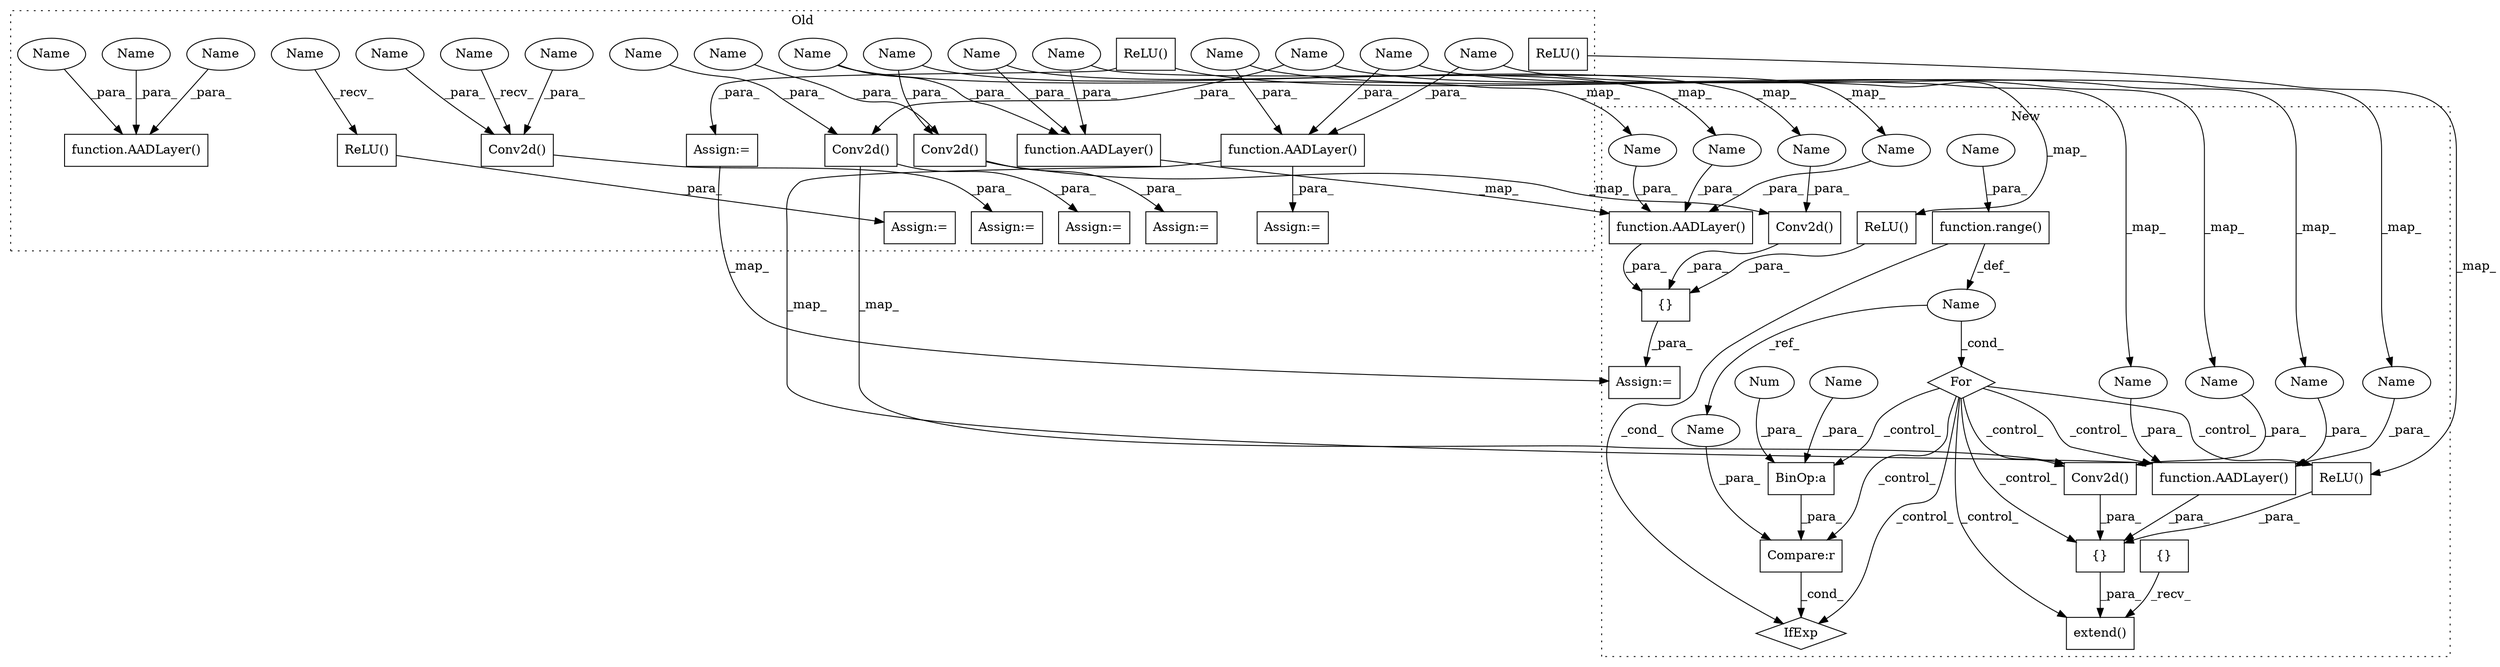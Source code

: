 digraph G {
subgraph cluster0 {
1 [label="function.AADLayer()" a="75" s="1470,1496" l="9,1" shape="box"];
7 [label="function.AADLayer()" a="75" s="1651,1677" l="9,1" shape="box"];
10 [label="function.AADLayer()" a="75" s="1861,1887" l="9,1" shape="box"];
13 [label="Conv2d()" a="75" s="1519,1537" l="10,49" shape="box"];
14 [label="Conv2d()" a="75" s="1700,1719" l="10,49" shape="box"];
16 [label="Conv2d()" a="75" s="1914,1933" l="10,49" shape="box"];
22 [label="Assign:=" a="68" s="1648" l="3" shape="box"];
23 [label="Assign:=" a="68" s="1516" l="3" shape="box"];
25 [label="ReLU()" a="75" s="1608" l="21" shape="box"];
26 [label="Assign:=" a="68" s="1697" l="3" shape="box"];
27 [label="ReLU()" a="75" s="1790" l="21" shape="box"];
29 [label="Assign:=" a="68" s="1911" l="3" shape="box"];
30 [label="ReLU()" a="75" s="2008" l="21" shape="box"];
31 [label="Assign:=" a="68" s="2005" l="3" shape="box"];
32 [label="Assign:=" a="68" s="1787" l="3" shape="box"];
34 [label="Name" a="87" s="1883" l="4" shape="ellipse"];
35 [label="Name" a="87" s="1492" l="4" shape="ellipse"];
36 [label="Name" a="87" s="1673" l="4" shape="ellipse"];
37 [label="Name" a="87" s="1929" l="4" shape="ellipse"];
38 [label="Name" a="87" s="1715" l="4" shape="ellipse"];
39 [label="Name" a="87" s="1534" l="3" shape="ellipse"];
40 [label="Name" a="87" s="1710" l="3" shape="ellipse"];
41 [label="Name" a="87" s="1479" l="3" shape="ellipse"];
42 [label="Name" a="87" s="1870" l="3" shape="ellipse"];
43 [label="Name" a="87" s="1529" l="3" shape="ellipse"];
44 [label="Name" a="87" s="1924" l="3" shape="ellipse"];
45 [label="Name" a="87" s="1660" l="3" shape="ellipse"];
55 [label="Name" a="87" s="2008" l="2" shape="ellipse"];
56 [label="Name" a="87" s="1519" l="2" shape="ellipse"];
57 [label="Name" a="87" s="1875" l="6" shape="ellipse"];
58 [label="Name" a="87" s="1484" l="6" shape="ellipse"];
59 [label="Name" a="87" s="1665" l="6" shape="ellipse"];
label = "Old";
style="dotted";
}
subgraph cluster1 {
2 [label="{}" a="59" s="2037,2219" l="1,0" shape="box"];
3 [label="function.range()" a="75" s="1934,1950" l="6,1" shape="box"];
4 [label="BinOp:a" a="82" s="1993" l="1" shape="box"];
5 [label="Compare:r" a="40" s="1978" l="18" shape="box"];
6 [label="IfExp" a="51" s="1974,1996" l="4,6" shape="diamond"];
8 [label="function.AADLayer()" a="75" s="2038,2064" l="9,1" shape="box"];
9 [label="function.AADLayer()" a="75" s="2375,2401" l="9,1" shape="box"];
11 [label="{}" a="59" s="2374,2555" l="1,0" shape="box"];
12 [label="Name" a="87" s="1929" l="1" shape="ellipse"];
15 [label="Conv2d()" a="75" s="2152,2170" l="10,49" shape="box"];
17 [label="Conv2d()" a="75" s="2487,2506" l="10,49" shape="box"];
18 [label="For" a="107" s="1925,1951" l="4,14" shape="diamond"];
19 [label="Num" a="76" s="1994" l="1" shape="ellipse"];
20 [label="extend()" a="75" s="2019,2251" l="18,1" shape="box"];
21 [label="{}" a="59" s="1914,1914" l="2,1" shape="box"];
24 [label="ReLU()" a="75" s="2098" l="21" shape="box"];
28 [label="ReLU()" a="75" s="2434" l="21" shape="box"];
33 [label="Assign:=" a="68" s="2371" l="3" shape="box"];
46 [label="Name" a="87" s="2060" l="4" shape="ellipse"];
47 [label="Name" a="87" s="2397" l="4" shape="ellipse"];
48 [label="Name" a="87" s="1978" l="1" shape="ellipse"];
49 [label="Name" a="87" s="2497" l="3" shape="ellipse"];
50 [label="Name" a="87" s="2162" l="3" shape="ellipse"];
51 [label="Name" a="87" s="2384" l="3" shape="ellipse"];
52 [label="Name" a="87" s="2047" l="3" shape="ellipse"];
53 [label="Name" a="87" s="2389" l="6" shape="ellipse"];
54 [label="Name" a="87" s="2052" l="6" shape="ellipse"];
60 [label="Name" a="87" s="1940" l="10" shape="ellipse"];
61 [label="Name" a="87" s="1983" l="10" shape="ellipse"];
label = "New";
style="dotted";
}
2 -> 20 [label="_para_"];
3 -> 12 [label="_def_"];
3 -> 6 [label="_cond_"];
4 -> 5 [label="_para_"];
5 -> 6 [label="_cond_"];
7 -> 22 [label="_para_"];
7 -> 8 [label="_map_"];
8 -> 2 [label="_para_"];
9 -> 11 [label="_para_"];
10 -> 9 [label="_map_"];
11 -> 33 [label="_para_"];
12 -> 18 [label="_cond_"];
12 -> 48 [label="_ref_"];
13 -> 23 [label="_para_"];
14 -> 15 [label="_map_"];
14 -> 26 [label="_para_"];
15 -> 2 [label="_para_"];
16 -> 17 [label="_map_"];
16 -> 29 [label="_para_"];
17 -> 11 [label="_para_"];
18 -> 8 [label="_control_"];
18 -> 24 [label="_control_"];
18 -> 2 [label="_control_"];
18 -> 5 [label="_control_"];
18 -> 20 [label="_control_"];
18 -> 4 [label="_control_"];
18 -> 6 [label="_control_"];
18 -> 15 [label="_control_"];
19 -> 4 [label="_para_"];
21 -> 20 [label="_recv_"];
24 -> 2 [label="_para_"];
25 -> 24 [label="_map_"];
27 -> 32 [label="_para_"];
27 -> 28 [label="_map_"];
28 -> 11 [label="_para_"];
30 -> 31 [label="_para_"];
32 -> 33 [label="_map_"];
34 -> 47 [label="_map_"];
34 -> 10 [label="_para_"];
35 -> 1 [label="_para_"];
36 -> 46 [label="_map_"];
36 -> 7 [label="_para_"];
37 -> 16 [label="_para_"];
38 -> 14 [label="_para_"];
39 -> 13 [label="_para_"];
40 -> 14 [label="_para_"];
40 -> 50 [label="_map_"];
41 -> 1 [label="_para_"];
42 -> 51 [label="_map_"];
42 -> 10 [label="_para_"];
43 -> 13 [label="_para_"];
44 -> 16 [label="_para_"];
44 -> 49 [label="_map_"];
45 -> 52 [label="_map_"];
45 -> 7 [label="_para_"];
46 -> 8 [label="_para_"];
47 -> 9 [label="_para_"];
48 -> 5 [label="_para_"];
49 -> 17 [label="_para_"];
50 -> 15 [label="_para_"];
51 -> 9 [label="_para_"];
52 -> 8 [label="_para_"];
53 -> 9 [label="_para_"];
54 -> 8 [label="_para_"];
55 -> 30 [label="_recv_"];
56 -> 13 [label="_recv_"];
57 -> 53 [label="_map_"];
57 -> 10 [label="_para_"];
58 -> 1 [label="_para_"];
59 -> 54 [label="_map_"];
59 -> 7 [label="_para_"];
60 -> 3 [label="_para_"];
61 -> 4 [label="_para_"];
}